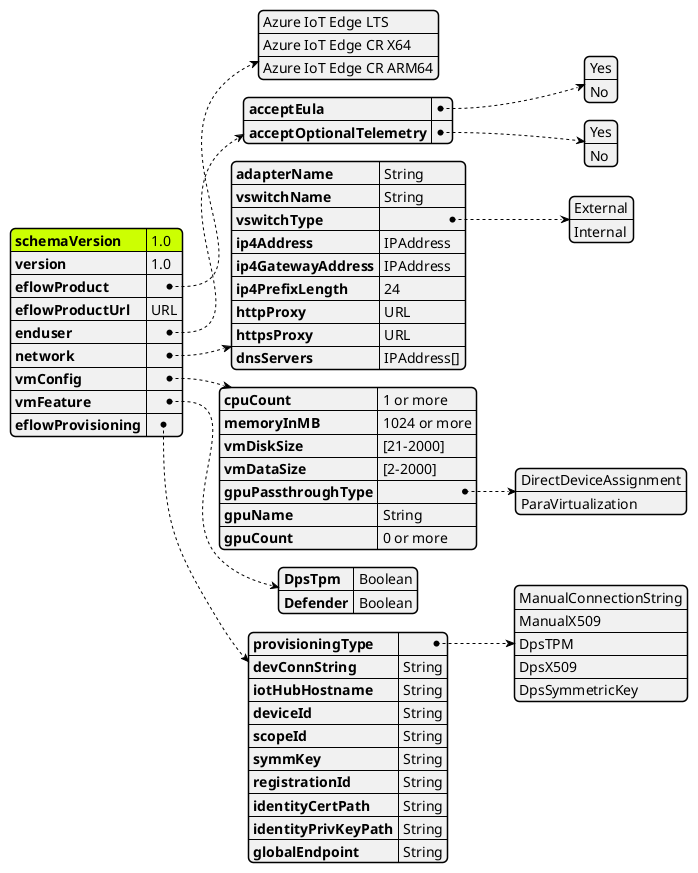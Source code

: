 @startjson eflowAutoDeploy
<style>
jsonDiagram {
  node {
    FontName Segoe UI
    FontColor blue
    FontSize 14
    RoundCorner 10
    LineThickness 1
    separator {
      LineThickness 0.25
      LineColor black
    }
  }
  arrow {
    LineColor blue
    LineThickness 1
    LineStyle 2;5
  }
  highlight {
      BackgroundColor Blue
      FontColor White
  }
}
</style>
#highlight "schemaVersion"
{
    "schemaVersion":"1.0",
    "version":"1.0",
    "eflowProduct" :["Azure IoT Edge LTS", "Azure IoT Edge CR X64","Azure IoT Edge CR ARM64"],
    "eflowProductUrl" : "URL",
    "enduser":{
        "acceptEula" : ["Yes","No"],
        "acceptOptionalTelemetry" : ["Yes","No"]
    },
    "network":{
        "adapterName": "String",
        "vswitchName" : "String",
        "vswitchType" : ["External", "Internal"],
        "ip4Address": "IPAddress",
        "ip4GatewayAddress": "IPAddress",
        "ip4PrefixLength" : "24",
        "httpProxy":"URL",
        "httpsProxy":"URL",
        "dnsServers":"IPAddress[]"
    },
    "vmConfig":{
        "cpuCount" : "1 or more",
        "memoryInMB" : "1024 or more",
        "vmDiskSize" : "[21-2000]",
        "vmDataSize" : "[2-2000]",
        "gpuPassthroughType" : ["DirectDeviceAssignment", "ParaVirtualization"],
        "gpuName" : "String",
        "gpuCount" : "0 or more"
    },
    "vmFeature":{
        "DpsTpm": "Boolean",
        "Defender": "Boolean"
    },
    "eflowProvisioning":{
        "provisioningType" : ["ManualConnectionString","ManualX509","DpsTPM","DpsX509","DpsSymmetricKey"],
        "devConnString" : "String",
        "iotHubHostname" : "String",
        "deviceId" : "String",
        "scopeId" : "String",
        "symmKey": "String",
        "registrationId" : "String",
        "identityCertPath" : "String",
        "identityPrivKeyPath" : "String",
        "globalEndpoint" : "String"
    }
}
@endjson